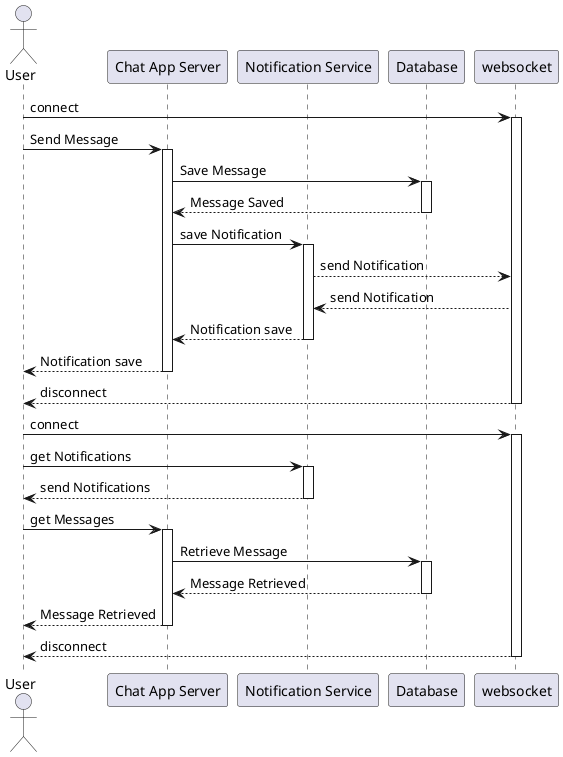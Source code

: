 @startuml chat

actor User as u
participant "Chat App Server" as cas
participant "Notification Service" as ns
participant "Database" as db
participant "websocket" as ws

u -> ws: connect
activate ws

u -> cas: Send Message
activate cas

cas -> db: Save Message
activate db
db --> cas: Message Saved
deactivate db


cas -> ns: save Notification
activate ns


ns--> ws: send Notification
ws--> ns: send Notification

ns --> cas: Notification save



deactivate ns
cas --> u: Notification save

deactivate cas
deactivate db

ws --> u: disconnect
deactivate ws






u -> ws: connect
activate ws
u -> ns : get Notifications
activate ns

ns --> u: send Notifications
deactivate ns

u -> cas: get Messages
activate cas
cas -> db: Retrieve Message
activate db
db --> cas: Message Retrieved
deactivate db
cas --> u: Message Retrieved
deactivate cas

ws --> u: disconnect
deactivate ws
@enduml
